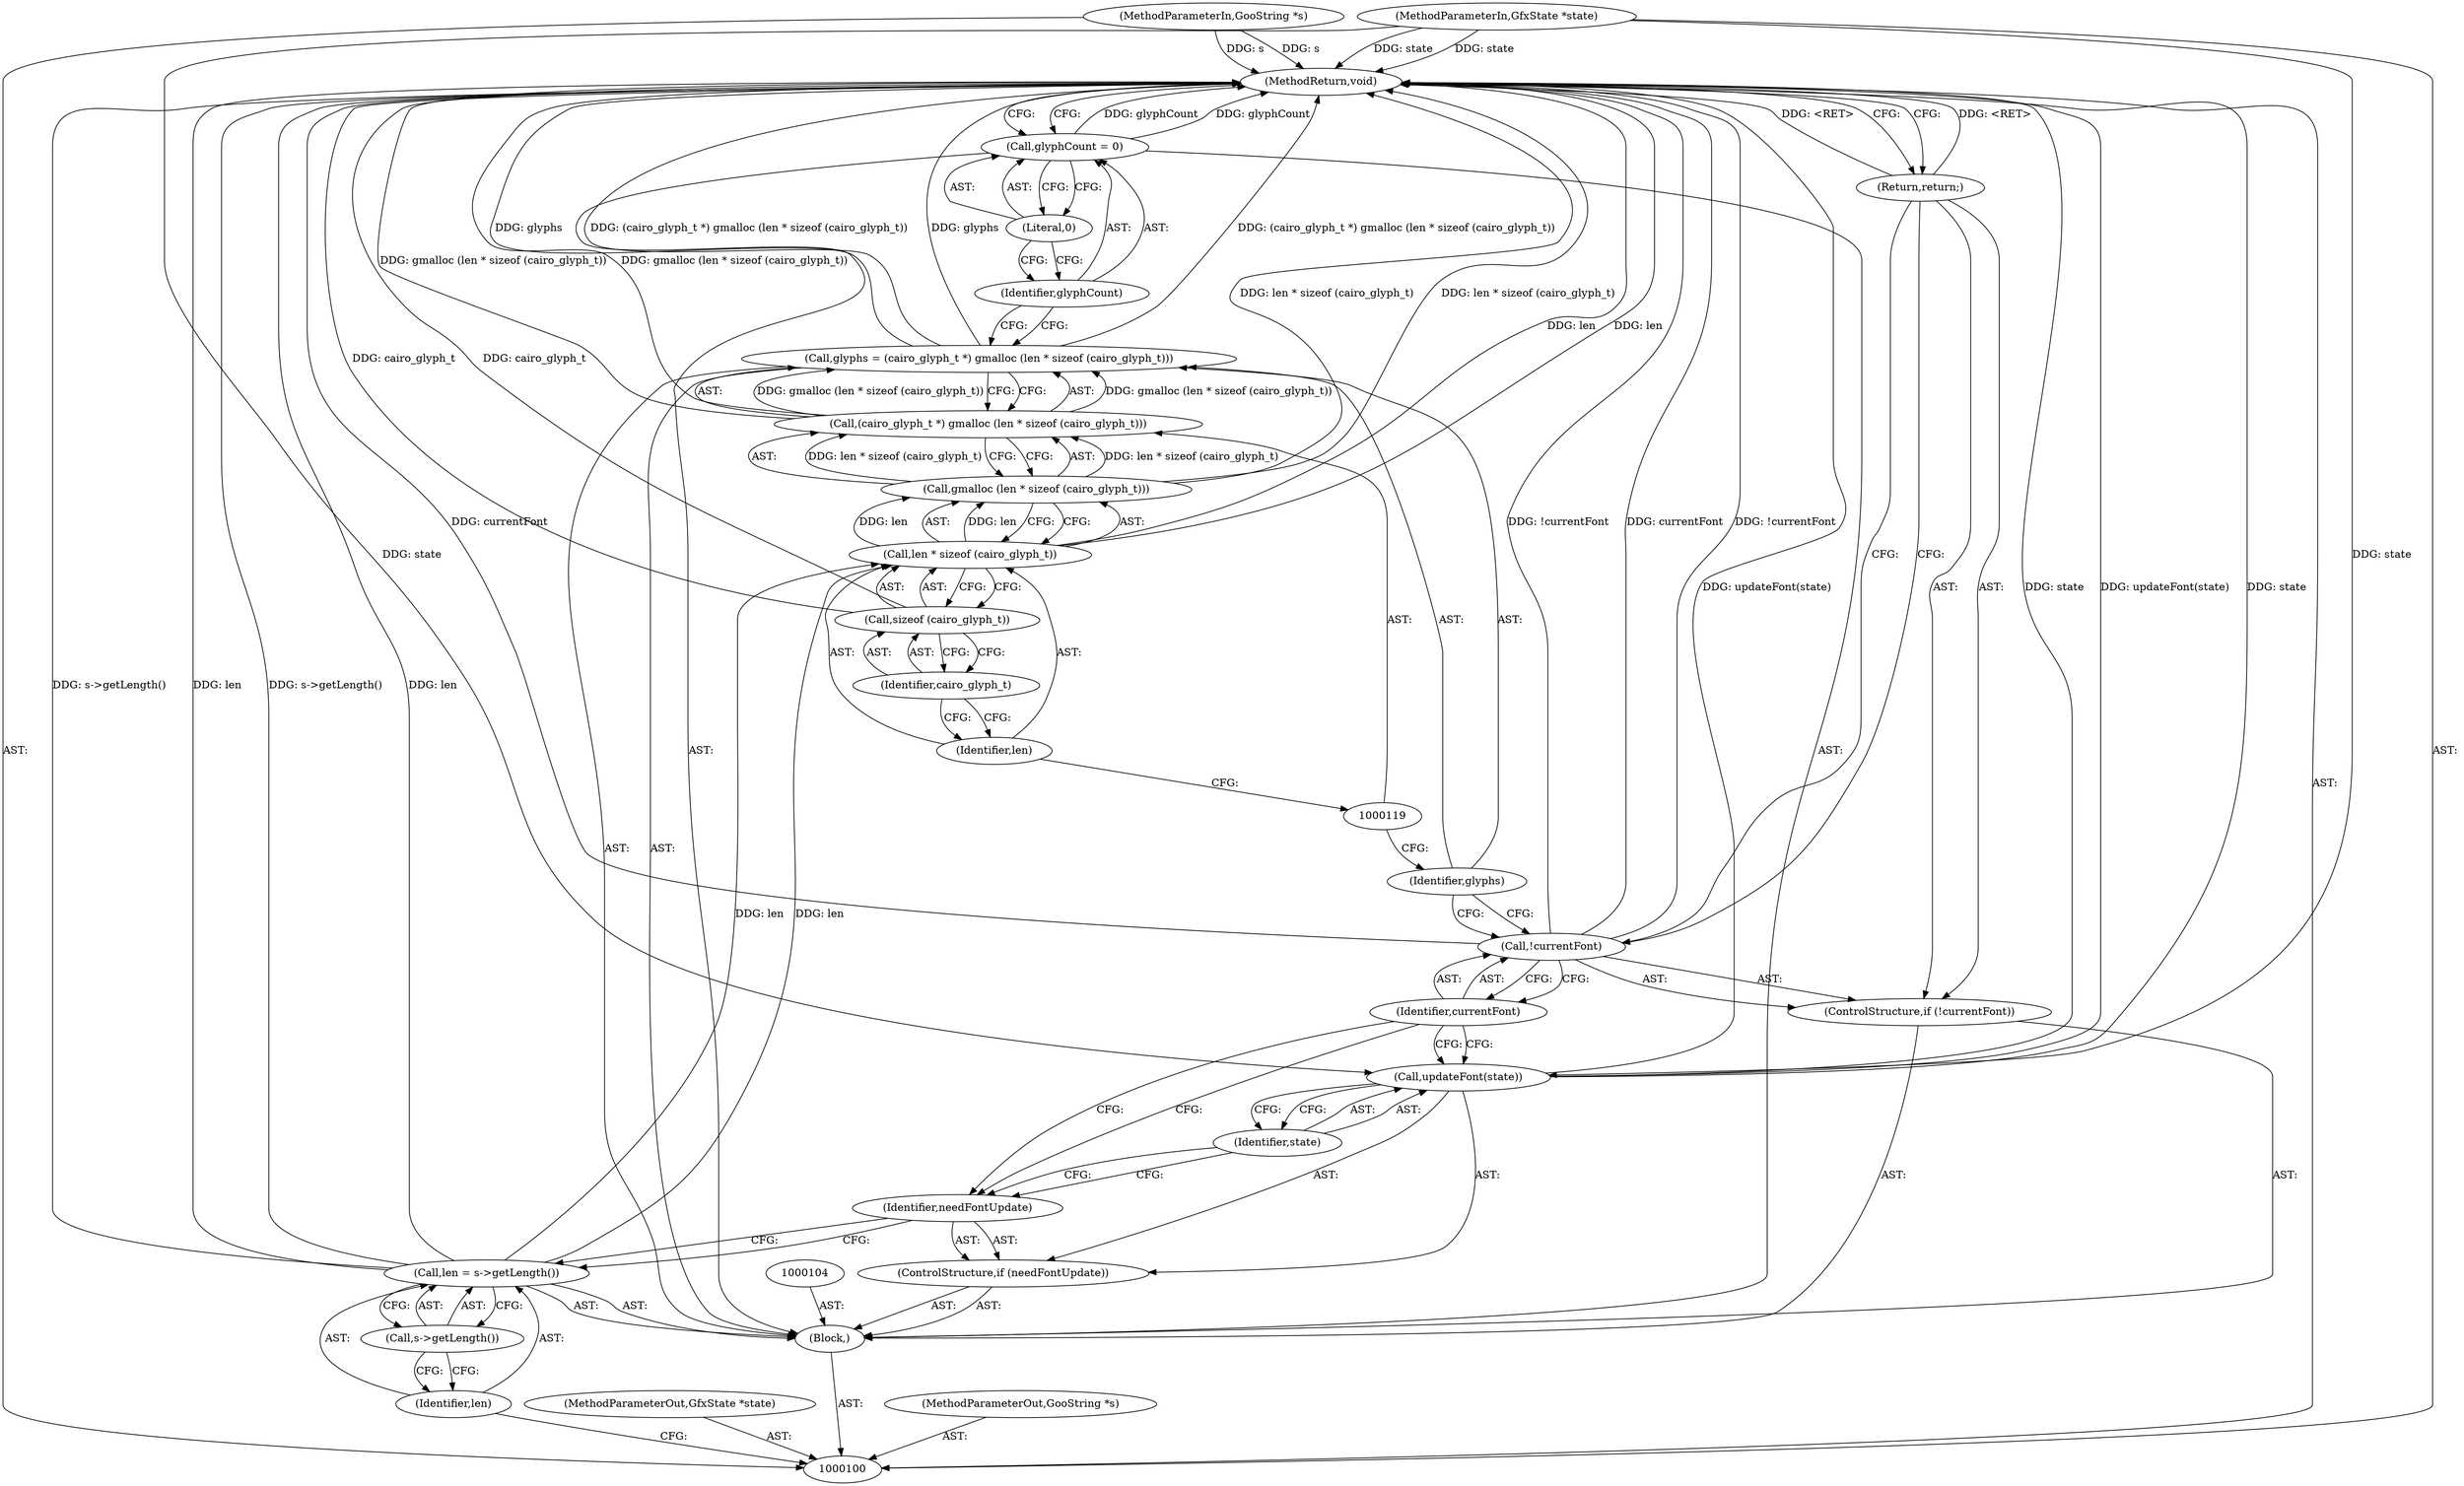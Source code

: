 digraph "1_poppler_7b2d314a61fd0e12f47c62996cb49ec0d1ba747a_0" {
"1000128" [label="(MethodReturn,void)"];
"1000101" [label="(MethodParameterIn,GfxState *state)"];
"1000169" [label="(MethodParameterOut,GfxState *state)"];
"1000102" [label="(MethodParameterIn,GooString *s)"];
"1000170" [label="(MethodParameterOut,GooString *s)"];
"1000118" [label="(Call,(cairo_glyph_t *) gmalloc (len * sizeof (cairo_glyph_t)))"];
"1000116" [label="(Call,glyphs = (cairo_glyph_t *) gmalloc (len * sizeof (cairo_glyph_t)))"];
"1000117" [label="(Identifier,glyphs)"];
"1000120" [label="(Call,gmalloc (len * sizeof (cairo_glyph_t)))"];
"1000121" [label="(Call,len * sizeof (cairo_glyph_t))"];
"1000122" [label="(Identifier,len)"];
"1000123" [label="(Call,sizeof (cairo_glyph_t))"];
"1000124" [label="(Identifier,cairo_glyph_t)"];
"1000127" [label="(Literal,0)"];
"1000125" [label="(Call,glyphCount = 0)"];
"1000126" [label="(Identifier,glyphCount)"];
"1000103" [label="(Block,)"];
"1000107" [label="(Call,s->getLength())"];
"1000105" [label="(Call,len = s->getLength())"];
"1000106" [label="(Identifier,len)"];
"1000108" [label="(ControlStructure,if (needFontUpdate))"];
"1000109" [label="(Identifier,needFontUpdate)"];
"1000111" [label="(Identifier,state)"];
"1000110" [label="(Call,updateFont(state))"];
"1000112" [label="(ControlStructure,if (!currentFont))"];
"1000113" [label="(Call,!currentFont)"];
"1000114" [label="(Identifier,currentFont)"];
"1000115" [label="(Return,return;)"];
"1000128" -> "1000100"  [label="AST: "];
"1000128" -> "1000115"  [label="CFG: "];
"1000128" -> "1000125"  [label="CFG: "];
"1000116" -> "1000128"  [label="DDG: glyphs"];
"1000116" -> "1000128"  [label="DDG: (cairo_glyph_t *) gmalloc (len * sizeof (cairo_glyph_t))"];
"1000125" -> "1000128"  [label="DDG: glyphCount"];
"1000105" -> "1000128"  [label="DDG: s->getLength()"];
"1000105" -> "1000128"  [label="DDG: len"];
"1000113" -> "1000128"  [label="DDG: currentFont"];
"1000113" -> "1000128"  [label="DDG: !currentFont"];
"1000120" -> "1000128"  [label="DDG: len * sizeof (cairo_glyph_t)"];
"1000102" -> "1000128"  [label="DDG: s"];
"1000121" -> "1000128"  [label="DDG: len"];
"1000123" -> "1000128"  [label="DDG: cairo_glyph_t"];
"1000101" -> "1000128"  [label="DDG: state"];
"1000110" -> "1000128"  [label="DDG: updateFont(state)"];
"1000110" -> "1000128"  [label="DDG: state"];
"1000118" -> "1000128"  [label="DDG: gmalloc (len * sizeof (cairo_glyph_t))"];
"1000115" -> "1000128"  [label="DDG: <RET>"];
"1000101" -> "1000100"  [label="AST: "];
"1000101" -> "1000128"  [label="DDG: state"];
"1000101" -> "1000110"  [label="DDG: state"];
"1000169" -> "1000100"  [label="AST: "];
"1000102" -> "1000100"  [label="AST: "];
"1000102" -> "1000128"  [label="DDG: s"];
"1000170" -> "1000100"  [label="AST: "];
"1000118" -> "1000116"  [label="AST: "];
"1000118" -> "1000120"  [label="CFG: "];
"1000119" -> "1000118"  [label="AST: "];
"1000120" -> "1000118"  [label="AST: "];
"1000116" -> "1000118"  [label="CFG: "];
"1000118" -> "1000128"  [label="DDG: gmalloc (len * sizeof (cairo_glyph_t))"];
"1000118" -> "1000116"  [label="DDG: gmalloc (len * sizeof (cairo_glyph_t))"];
"1000120" -> "1000118"  [label="DDG: len * sizeof (cairo_glyph_t)"];
"1000116" -> "1000103"  [label="AST: "];
"1000116" -> "1000118"  [label="CFG: "];
"1000117" -> "1000116"  [label="AST: "];
"1000118" -> "1000116"  [label="AST: "];
"1000126" -> "1000116"  [label="CFG: "];
"1000116" -> "1000128"  [label="DDG: glyphs"];
"1000116" -> "1000128"  [label="DDG: (cairo_glyph_t *) gmalloc (len * sizeof (cairo_glyph_t))"];
"1000118" -> "1000116"  [label="DDG: gmalloc (len * sizeof (cairo_glyph_t))"];
"1000117" -> "1000116"  [label="AST: "];
"1000117" -> "1000113"  [label="CFG: "];
"1000119" -> "1000117"  [label="CFG: "];
"1000120" -> "1000118"  [label="AST: "];
"1000120" -> "1000121"  [label="CFG: "];
"1000121" -> "1000120"  [label="AST: "];
"1000118" -> "1000120"  [label="CFG: "];
"1000120" -> "1000128"  [label="DDG: len * sizeof (cairo_glyph_t)"];
"1000120" -> "1000118"  [label="DDG: len * sizeof (cairo_glyph_t)"];
"1000121" -> "1000120"  [label="DDG: len"];
"1000121" -> "1000120"  [label="AST: "];
"1000121" -> "1000123"  [label="CFG: "];
"1000122" -> "1000121"  [label="AST: "];
"1000123" -> "1000121"  [label="AST: "];
"1000120" -> "1000121"  [label="CFG: "];
"1000121" -> "1000128"  [label="DDG: len"];
"1000121" -> "1000120"  [label="DDG: len"];
"1000105" -> "1000121"  [label="DDG: len"];
"1000122" -> "1000121"  [label="AST: "];
"1000122" -> "1000119"  [label="CFG: "];
"1000124" -> "1000122"  [label="CFG: "];
"1000123" -> "1000121"  [label="AST: "];
"1000123" -> "1000124"  [label="CFG: "];
"1000124" -> "1000123"  [label="AST: "];
"1000121" -> "1000123"  [label="CFG: "];
"1000123" -> "1000128"  [label="DDG: cairo_glyph_t"];
"1000124" -> "1000123"  [label="AST: "];
"1000124" -> "1000122"  [label="CFG: "];
"1000123" -> "1000124"  [label="CFG: "];
"1000127" -> "1000125"  [label="AST: "];
"1000127" -> "1000126"  [label="CFG: "];
"1000125" -> "1000127"  [label="CFG: "];
"1000125" -> "1000103"  [label="AST: "];
"1000125" -> "1000127"  [label="CFG: "];
"1000126" -> "1000125"  [label="AST: "];
"1000127" -> "1000125"  [label="AST: "];
"1000128" -> "1000125"  [label="CFG: "];
"1000125" -> "1000128"  [label="DDG: glyphCount"];
"1000126" -> "1000125"  [label="AST: "];
"1000126" -> "1000116"  [label="CFG: "];
"1000127" -> "1000126"  [label="CFG: "];
"1000103" -> "1000100"  [label="AST: "];
"1000104" -> "1000103"  [label="AST: "];
"1000105" -> "1000103"  [label="AST: "];
"1000108" -> "1000103"  [label="AST: "];
"1000112" -> "1000103"  [label="AST: "];
"1000116" -> "1000103"  [label="AST: "];
"1000125" -> "1000103"  [label="AST: "];
"1000107" -> "1000105"  [label="AST: "];
"1000107" -> "1000106"  [label="CFG: "];
"1000105" -> "1000107"  [label="CFG: "];
"1000105" -> "1000103"  [label="AST: "];
"1000105" -> "1000107"  [label="CFG: "];
"1000106" -> "1000105"  [label="AST: "];
"1000107" -> "1000105"  [label="AST: "];
"1000109" -> "1000105"  [label="CFG: "];
"1000105" -> "1000128"  [label="DDG: s->getLength()"];
"1000105" -> "1000128"  [label="DDG: len"];
"1000105" -> "1000121"  [label="DDG: len"];
"1000106" -> "1000105"  [label="AST: "];
"1000106" -> "1000100"  [label="CFG: "];
"1000107" -> "1000106"  [label="CFG: "];
"1000108" -> "1000103"  [label="AST: "];
"1000109" -> "1000108"  [label="AST: "];
"1000110" -> "1000108"  [label="AST: "];
"1000109" -> "1000108"  [label="AST: "];
"1000109" -> "1000105"  [label="CFG: "];
"1000111" -> "1000109"  [label="CFG: "];
"1000114" -> "1000109"  [label="CFG: "];
"1000111" -> "1000110"  [label="AST: "];
"1000111" -> "1000109"  [label="CFG: "];
"1000110" -> "1000111"  [label="CFG: "];
"1000110" -> "1000108"  [label="AST: "];
"1000110" -> "1000111"  [label="CFG: "];
"1000111" -> "1000110"  [label="AST: "];
"1000114" -> "1000110"  [label="CFG: "];
"1000110" -> "1000128"  [label="DDG: updateFont(state)"];
"1000110" -> "1000128"  [label="DDG: state"];
"1000101" -> "1000110"  [label="DDG: state"];
"1000112" -> "1000103"  [label="AST: "];
"1000113" -> "1000112"  [label="AST: "];
"1000115" -> "1000112"  [label="AST: "];
"1000113" -> "1000112"  [label="AST: "];
"1000113" -> "1000114"  [label="CFG: "];
"1000114" -> "1000113"  [label="AST: "];
"1000115" -> "1000113"  [label="CFG: "];
"1000117" -> "1000113"  [label="CFG: "];
"1000113" -> "1000128"  [label="DDG: currentFont"];
"1000113" -> "1000128"  [label="DDG: !currentFont"];
"1000114" -> "1000113"  [label="AST: "];
"1000114" -> "1000110"  [label="CFG: "];
"1000114" -> "1000109"  [label="CFG: "];
"1000113" -> "1000114"  [label="CFG: "];
"1000115" -> "1000112"  [label="AST: "];
"1000115" -> "1000113"  [label="CFG: "];
"1000128" -> "1000115"  [label="CFG: "];
"1000115" -> "1000128"  [label="DDG: <RET>"];
}
